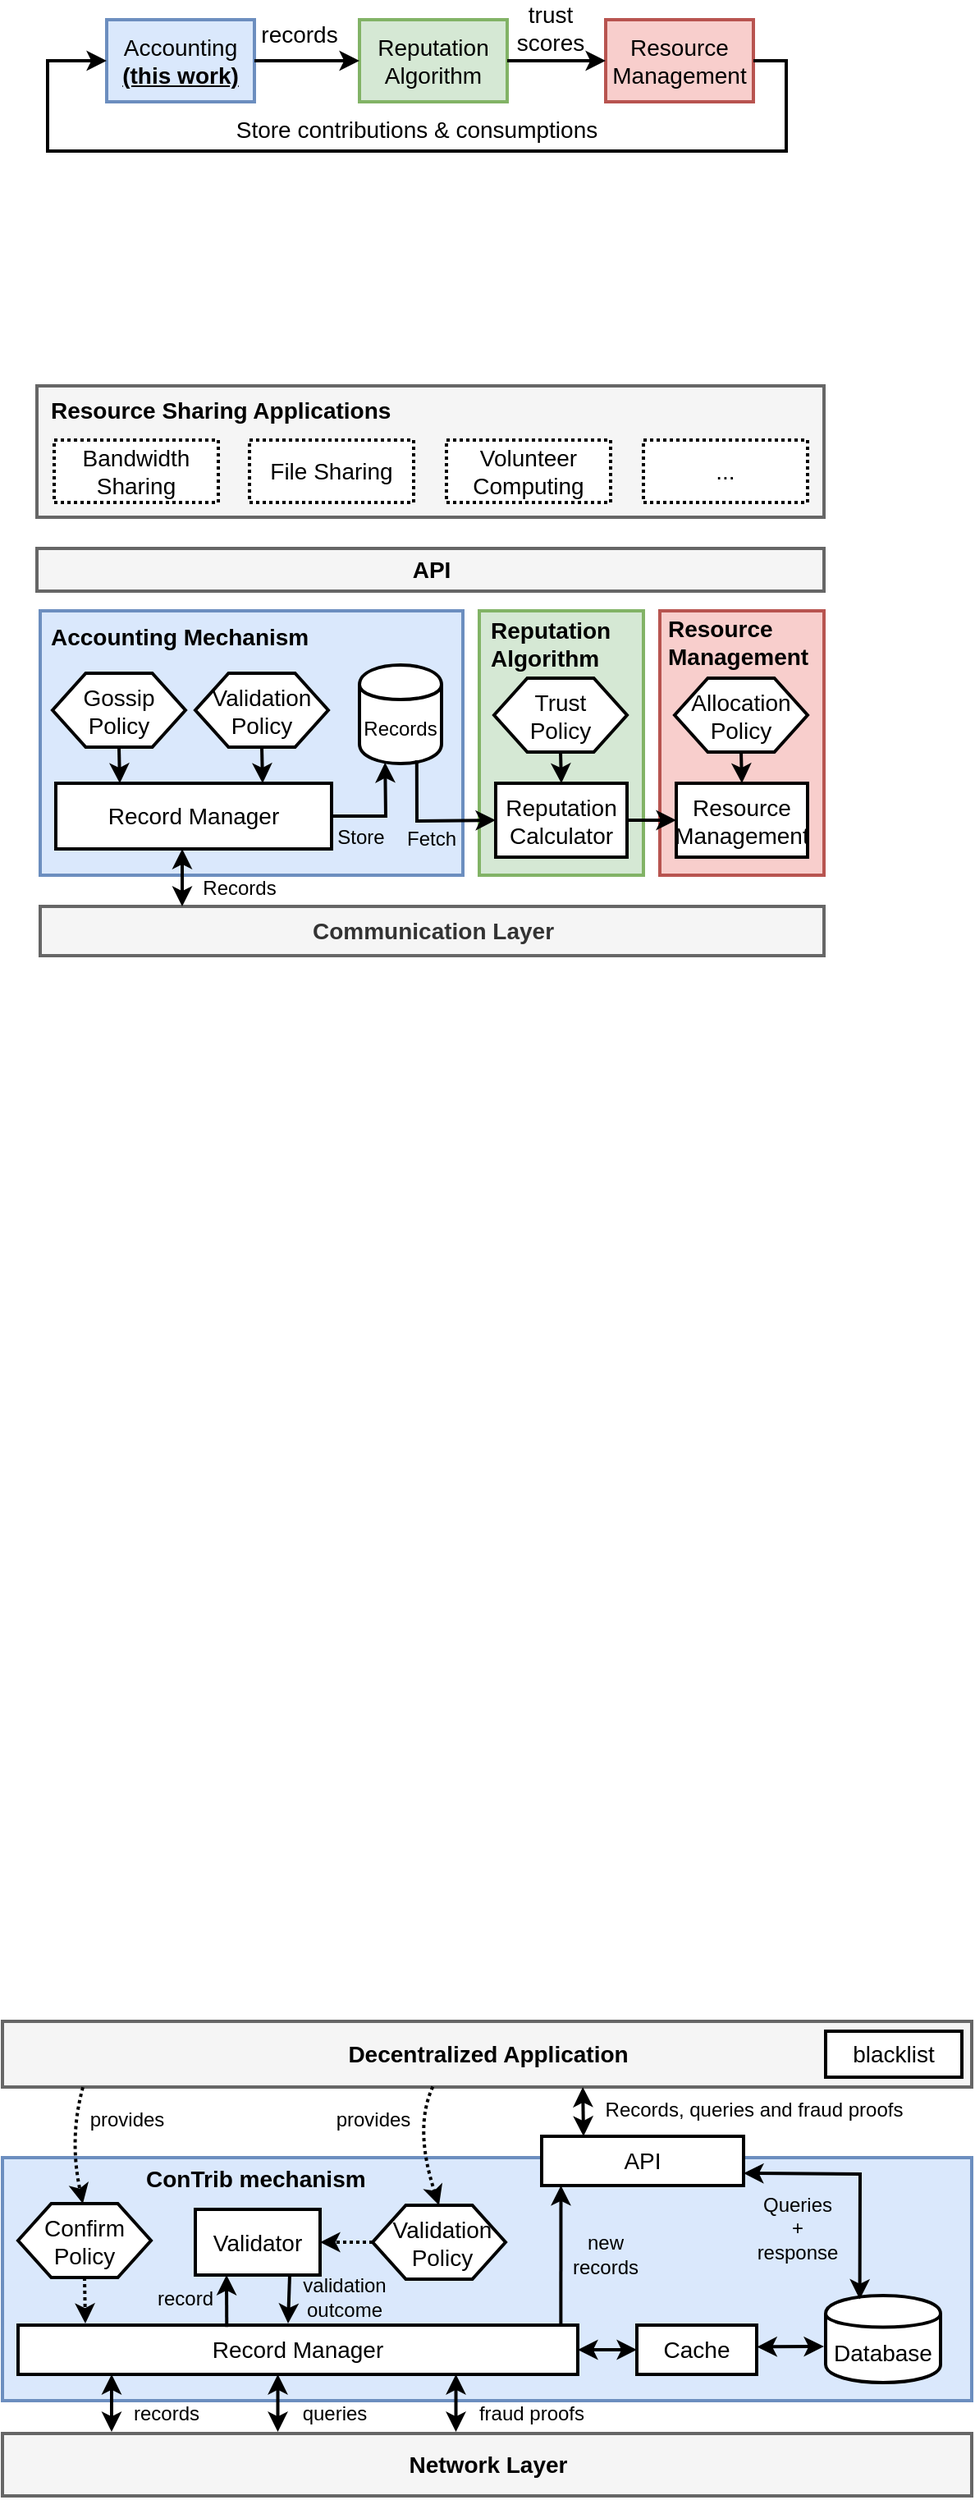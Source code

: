 <mxfile version="13.8.7" type="device"><diagram id="RrveOUEFvuONZCSii_6v" name="Page-1"><mxGraphModel dx="1181" dy="674" grid="1" gridSize="10" guides="1" tooltips="1" connect="1" arrows="1" fold="1" page="1" pageScale="1" pageWidth="827" pageHeight="1169" math="0" shadow="0"><root><mxCell id="0"/><mxCell id="1" parent="0"/><mxCell id="5gtxCK8txCuYHOEjwsfB-2" value="" style="rounded=0;whiteSpace=wrap;html=1;strokeColor=#6c8ebf;strokeWidth=2;fontSize=14;fillColor=#dae8fc;" parent="1" vertex="1"><mxGeometry x="59.5" y="1412" width="590.5" height="148" as="geometry"/></mxCell><mxCell id="4bs_nFJfz5tMaudnfCWF-39" value="" style="rounded=0;whiteSpace=wrap;html=1;strokeColor=#82b366;strokeWidth=2;fontSize=12;fillColor=#d5e8d4;" parent="1" vertex="1"><mxGeometry x="350" y="470" width="100" height="161" as="geometry"/></mxCell><mxCell id="4bs_nFJfz5tMaudnfCWF-37" value="" style="rounded=0;whiteSpace=wrap;html=1;strokeColor=#6c8ebf;strokeWidth=2;fontSize=14;fillColor=#dae8fc;" parent="1" vertex="1"><mxGeometry x="82.5" y="470" width="257.5" height="161" as="geometry"/></mxCell><mxCell id="4bs_nFJfz5tMaudnfCWF-1" value="Accounting&lt;br&gt;&lt;u&gt;&lt;font size=&quot;1&quot;&gt;&lt;b style=&quot;font-size: 14px&quot;&gt;(this work)&lt;/b&gt;&lt;/font&gt;&lt;/u&gt;" style="rounded=0;whiteSpace=wrap;html=1;fillColor=#dae8fc;strokeColor=#6c8ebf;fontSize=14;strokeWidth=2;" parent="1" vertex="1"><mxGeometry x="123" y="110" width="90" height="50" as="geometry"/></mxCell><mxCell id="4bs_nFJfz5tMaudnfCWF-2" value="Reputation&lt;br&gt;Algorithm" style="rounded=0;whiteSpace=wrap;html=1;fillColor=#d5e8d4;strokeColor=#82b366;fontSize=14;strokeWidth=2;" parent="1" vertex="1"><mxGeometry x="277" y="110" width="90" height="50" as="geometry"/></mxCell><mxCell id="4bs_nFJfz5tMaudnfCWF-3" value="Resource&lt;br&gt;Management" style="rounded=0;whiteSpace=wrap;html=1;fillColor=#f8cecc;strokeColor=#b85450;fontSize=14;strokeWidth=2;" parent="1" vertex="1"><mxGeometry x="427" y="110" width="90" height="50" as="geometry"/></mxCell><mxCell id="4bs_nFJfz5tMaudnfCWF-4" value="" style="endArrow=classic;html=1;fontSize=14;strokeWidth=2;exitX=1;exitY=0.5;exitDx=0;exitDy=0;entryX=0;entryY=0.5;entryDx=0;entryDy=0;" parent="1" source="4bs_nFJfz5tMaudnfCWF-1" target="4bs_nFJfz5tMaudnfCWF-2" edge="1"><mxGeometry width="50" height="50" relative="1" as="geometry"><mxPoint x="277" y="230" as="sourcePoint"/><mxPoint x="327" y="180" as="targetPoint"/></mxGeometry></mxCell><mxCell id="4bs_nFJfz5tMaudnfCWF-7" value="records" style="edgeLabel;html=1;align=center;verticalAlign=middle;resizable=0;points=[];fontSize=14;" parent="4bs_nFJfz5tMaudnfCWF-4" vertex="1" connectable="0"><mxGeometry x="-0.122" y="1" relative="1" as="geometry"><mxPoint x="-1" y="-15" as="offset"/></mxGeometry></mxCell><mxCell id="4bs_nFJfz5tMaudnfCWF-5" value="" style="endArrow=classic;html=1;strokeWidth=2;fontSize=14;exitX=1;exitY=0.5;exitDx=0;exitDy=0;entryX=0;entryY=0.5;entryDx=0;entryDy=0;" parent="1" source="4bs_nFJfz5tMaudnfCWF-2" target="4bs_nFJfz5tMaudnfCWF-3" edge="1"><mxGeometry width="50" height="50" relative="1" as="geometry"><mxPoint x="437" y="200" as="sourcePoint"/><mxPoint x="487" y="150" as="targetPoint"/></mxGeometry></mxCell><mxCell id="4bs_nFJfz5tMaudnfCWF-8" value="trust&lt;br&gt;scores" style="edgeLabel;html=1;align=center;verticalAlign=middle;resizable=0;points=[];fontSize=14;" parent="4bs_nFJfz5tMaudnfCWF-5" vertex="1" connectable="0"><mxGeometry x="-0.122" relative="1" as="geometry"><mxPoint x="-1.17" y="-20" as="offset"/></mxGeometry></mxCell><mxCell id="4bs_nFJfz5tMaudnfCWF-6" value="" style="endArrow=classic;html=1;strokeWidth=2;fontSize=14;exitX=1;exitY=0.5;exitDx=0;exitDy=0;rounded=0;entryX=0;entryY=0.5;entryDx=0;entryDy=0;" parent="1" source="4bs_nFJfz5tMaudnfCWF-3" target="4bs_nFJfz5tMaudnfCWF-1" edge="1"><mxGeometry width="50" height="50" relative="1" as="geometry"><mxPoint x="557" y="140" as="sourcePoint"/><mxPoint x="87" y="110" as="targetPoint"/><Array as="points"><mxPoint x="537" y="135"/><mxPoint x="537" y="190"/><mxPoint x="87" y="190"/><mxPoint x="87" y="135"/></Array></mxGeometry></mxCell><mxCell id="4bs_nFJfz5tMaudnfCWF-10" value="Store contributions &amp;amp; consumptions" style="text;html=1;strokeColor=none;fillColor=none;align=center;verticalAlign=middle;whiteSpace=wrap;rounded=0;fontSize=14;" parent="1" vertex="1"><mxGeometry x="87" y="167" width="450" height="20" as="geometry"/></mxCell><mxCell id="4bs_nFJfz5tMaudnfCWF-19" value="Records" style="shape=cylinder;whiteSpace=wrap;html=1;boundedLbl=1;backgroundOutline=1;strokeColor=#000000;strokeWidth=2;fontSize=12;" parent="1" vertex="1"><mxGeometry x="277" y="503" width="50" height="60" as="geometry"/></mxCell><mxCell id="4bs_nFJfz5tMaudnfCWF-20" value="Reputation&lt;br style=&quot;font-size: 14px;&quot;&gt;Calculator" style="rounded=0;whiteSpace=wrap;html=1;fontSize=14;strokeWidth=2;" parent="1" vertex="1"><mxGeometry x="360" y="575" width="80" height="45" as="geometry"/></mxCell><mxCell id="4bs_nFJfz5tMaudnfCWF-27" value="Record&amp;nbsp;Manager" style="rounded=0;whiteSpace=wrap;html=1;fontSize=14;strokeWidth=2;" parent="1" vertex="1"><mxGeometry x="92" y="575" width="168" height="40" as="geometry"/></mxCell><mxCell id="4bs_nFJfz5tMaudnfCWF-29" value="" style="rounded=0;whiteSpace=wrap;html=1;strokeColor=#666666;strokeWidth=2;fontSize=14;fillColor=#f5f5f5;fontColor=#333333;" parent="1" vertex="1"><mxGeometry x="80.5" y="333" width="479.5" height="80" as="geometry"/></mxCell><mxCell id="4bs_nFJfz5tMaudnfCWF-30" value="Resource Sharing Applications" style="text;html=1;strokeColor=none;fillColor=none;align=left;verticalAlign=middle;whiteSpace=wrap;rounded=0;fontSize=14;fontStyle=1" parent="1" vertex="1"><mxGeometry x="87" y="338" width="306" height="20" as="geometry"/></mxCell><mxCell id="4bs_nFJfz5tMaudnfCWF-31" value="Bandwidth&lt;br style=&quot;font-size: 14px;&quot;&gt;Sharing" style="rounded=0;whiteSpace=wrap;html=1;strokeWidth=2;fontSize=14;align=center;dashed=1;dashPattern=1 1;" parent="1" vertex="1"><mxGeometry x="91" y="366" width="100" height="38" as="geometry"/></mxCell><mxCell id="4bs_nFJfz5tMaudnfCWF-33" value="Volunteer&lt;br style=&quot;font-size: 14px;&quot;&gt;Computing" style="rounded=0;whiteSpace=wrap;html=1;strokeColor=#000000;strokeWidth=2;fontSize=14;align=center;dashed=1;dashPattern=1 1;" parent="1" vertex="1"><mxGeometry x="330" y="366" width="100" height="38" as="geometry"/></mxCell><mxCell id="4bs_nFJfz5tMaudnfCWF-34" value="Gossip&lt;br style=&quot;font-size: 14px;&quot;&gt;Policy" style="shape=hexagon;perimeter=hexagonPerimeter2;whiteSpace=wrap;html=1;strokeColor=#000000;strokeWidth=2;fontSize=14;" parent="1" vertex="1"><mxGeometry x="90" y="508" width="81" height="45" as="geometry"/></mxCell><mxCell id="4bs_nFJfz5tMaudnfCWF-36" value="API" style="rounded=0;whiteSpace=wrap;html=1;strokeColor=#666666;strokeWidth=2;fontSize=14;fillColor=#f5f5f5;fontColor=#000000;fontStyle=1" parent="1" vertex="1"><mxGeometry x="80.5" y="432" width="479.5" height="26" as="geometry"/></mxCell><mxCell id="4bs_nFJfz5tMaudnfCWF-40" value="File&amp;nbsp;Sharing" style="rounded=0;whiteSpace=wrap;html=1;strokeWidth=2;fontSize=14;align=center;dashed=1;dashPattern=1 1;" parent="1" vertex="1"><mxGeometry x="210" y="366" width="100" height="38" as="geometry"/></mxCell><mxCell id="4bs_nFJfz5tMaudnfCWF-41" value="..." style="rounded=0;whiteSpace=wrap;html=1;strokeColor=#000000;strokeWidth=2;fontSize=14;align=center;dashed=1;dashPattern=1 1;" parent="1" vertex="1"><mxGeometry x="450" y="366" width="100" height="38" as="geometry"/></mxCell><mxCell id="4bs_nFJfz5tMaudnfCWF-42" value="Communication Layer" style="rounded=0;whiteSpace=wrap;html=1;strokeColor=#666666;strokeWidth=2;fontSize=14;fillColor=#f5f5f5;fontColor=#333333;fontStyle=1" parent="1" vertex="1"><mxGeometry x="82.5" y="650" width="477.5" height="30" as="geometry"/></mxCell><mxCell id="4bs_nFJfz5tMaudnfCWF-43" value="Validation&lt;br&gt;Policy" style="shape=hexagon;perimeter=hexagonPerimeter2;whiteSpace=wrap;html=1;strokeColor=#000000;strokeWidth=2;fontSize=14;" parent="1" vertex="1"><mxGeometry x="177" y="508" width="81" height="45" as="geometry"/></mxCell><mxCell id="4bs_nFJfz5tMaudnfCWF-44" value="Trust&lt;br&gt;Policy" style="shape=hexagon;perimeter=hexagonPerimeter2;whiteSpace=wrap;html=1;strokeColor=#000000;strokeWidth=2;fontSize=14;" parent="1" vertex="1"><mxGeometry x="359" y="511" width="81" height="45" as="geometry"/></mxCell><mxCell id="4bs_nFJfz5tMaudnfCWF-45" value="" style="endArrow=classic;html=1;strokeWidth=2;fontSize=12;entryX=0.5;entryY=1;entryDx=0;entryDy=0;startArrow=classic;startFill=1;" parent="1" edge="1"><mxGeometry width="50" height="50" relative="1" as="geometry"><mxPoint x="169" y="650" as="sourcePoint"/><mxPoint x="169" y="615" as="targetPoint"/></mxGeometry></mxCell><mxCell id="4bs_nFJfz5tMaudnfCWF-46" value="" style="rounded=0;whiteSpace=wrap;html=1;strokeColor=#b85450;strokeWidth=2;fontSize=12;fillColor=#f8cecc;" parent="1" vertex="1"><mxGeometry x="460" y="470" width="100" height="161" as="geometry"/></mxCell><mxCell id="4bs_nFJfz5tMaudnfCWF-47" value="Allocation&lt;br&gt;Policy" style="shape=hexagon;perimeter=hexagonPerimeter2;whiteSpace=wrap;html=1;strokeColor=#000000;strokeWidth=2;fontSize=14;" parent="1" vertex="1"><mxGeometry x="469" y="511" width="81" height="45" as="geometry"/></mxCell><mxCell id="4bs_nFJfz5tMaudnfCWF-48" value="Resource&lt;br&gt;Management" style="rounded=0;whiteSpace=wrap;html=1;fontSize=14;strokeWidth=2;" parent="1" vertex="1"><mxGeometry x="470" y="575" width="80" height="45" as="geometry"/></mxCell><mxCell id="4bs_nFJfz5tMaudnfCWF-50" value="Accounting Mechanism" style="text;html=1;strokeColor=none;fillColor=none;align=left;verticalAlign=middle;whiteSpace=wrap;rounded=0;fontSize=14;fontStyle=1" parent="1" vertex="1"><mxGeometry x="87" y="476" width="163" height="20" as="geometry"/></mxCell><mxCell id="4bs_nFJfz5tMaudnfCWF-51" value="" style="endArrow=classic;html=1;strokeWidth=2;fontSize=12;fontColor=#000000;exitX=1;exitY=0.5;exitDx=0;exitDy=0;entryX=0.312;entryY=0.99;entryDx=0;entryDy=0;entryPerimeter=0;rounded=0;" parent="1" source="4bs_nFJfz5tMaudnfCWF-27" target="4bs_nFJfz5tMaudnfCWF-19" edge="1"><mxGeometry width="50" height="50" relative="1" as="geometry"><mxPoint x="250" y="740" as="sourcePoint"/><mxPoint x="300" y="690" as="targetPoint"/><Array as="points"><mxPoint x="293" y="595"/></Array></mxGeometry></mxCell><mxCell id="4bs_nFJfz5tMaudnfCWF-52" value="" style="endArrow=classic;html=1;strokeWidth=2;fontSize=12;fontColor=#000000;exitX=0.698;exitY=0.967;exitDx=0;exitDy=0;exitPerimeter=0;entryX=0;entryY=0.5;entryDx=0;entryDy=0;rounded=0;" parent="1" source="4bs_nFJfz5tMaudnfCWF-19" target="4bs_nFJfz5tMaudnfCWF-20" edge="1"><mxGeometry width="50" height="50" relative="1" as="geometry"><mxPoint x="330" y="750" as="sourcePoint"/><mxPoint x="380" y="700" as="targetPoint"/><Array as="points"><mxPoint x="312" y="598"/></Array></mxGeometry></mxCell><mxCell id="4bs_nFJfz5tMaudnfCWF-53" value="" style="endArrow=classic;html=1;strokeWidth=2;fontSize=12;fontColor=#000000;exitX=0.5;exitY=1;exitDx=0;exitDy=0;entryX=0.25;entryY=0;entryDx=0;entryDy=0;" parent="1" source="4bs_nFJfz5tMaudnfCWF-34" edge="1"><mxGeometry width="50" height="50" relative="1" as="geometry"><mxPoint x="107" y="750" as="sourcePoint"/><mxPoint x="131" y="575" as="targetPoint"/></mxGeometry></mxCell><mxCell id="4bs_nFJfz5tMaudnfCWF-54" value="" style="endArrow=classic;html=1;strokeWidth=2;fontSize=12;fontColor=#000000;exitX=0.5;exitY=1;exitDx=0;exitDy=0;entryX=0.75;entryY=0;entryDx=0;entryDy=0;" parent="1" source="4bs_nFJfz5tMaudnfCWF-43" target="4bs_nFJfz5tMaudnfCWF-27" edge="1"><mxGeometry width="50" height="50" relative="1" as="geometry"><mxPoint x="220" y="750" as="sourcePoint"/><mxPoint x="270" y="700" as="targetPoint"/></mxGeometry></mxCell><mxCell id="4bs_nFJfz5tMaudnfCWF-55" value="" style="endArrow=classic;html=1;strokeWidth=2;fontSize=12;fontColor=#000000;exitX=0.5;exitY=1;exitDx=0;exitDy=0;entryX=0.5;entryY=0;entryDx=0;entryDy=0;" parent="1" source="4bs_nFJfz5tMaudnfCWF-44" target="4bs_nFJfz5tMaudnfCWF-20" edge="1"><mxGeometry width="50" height="50" relative="1" as="geometry"><mxPoint x="410" y="750" as="sourcePoint"/><mxPoint x="460" y="700" as="targetPoint"/></mxGeometry></mxCell><mxCell id="4bs_nFJfz5tMaudnfCWF-56" value="" style="endArrow=classic;html=1;strokeWidth=2;fontSize=12;fontColor=#000000;exitX=0.5;exitY=1;exitDx=0;exitDy=0;entryX=0.5;entryY=0;entryDx=0;entryDy=0;" parent="1" source="4bs_nFJfz5tMaudnfCWF-47" target="4bs_nFJfz5tMaudnfCWF-48" edge="1"><mxGeometry width="50" height="50" relative="1" as="geometry"><mxPoint x="620" y="600" as="sourcePoint"/><mxPoint x="670" y="550" as="targetPoint"/></mxGeometry></mxCell><mxCell id="4bs_nFJfz5tMaudnfCWF-57" value="Reputation&lt;br&gt;Algorithm" style="text;html=1;strokeColor=none;fillColor=none;align=left;verticalAlign=middle;whiteSpace=wrap;rounded=0;fontSize=14;fontStyle=1" parent="1" vertex="1"><mxGeometry x="355" y="472" width="80" height="35" as="geometry"/></mxCell><mxCell id="4bs_nFJfz5tMaudnfCWF-58" value="Resource&lt;br&gt;Management" style="text;html=1;strokeColor=none;fillColor=none;align=left;verticalAlign=middle;whiteSpace=wrap;rounded=0;fontSize=14;fontStyle=1" parent="1" vertex="1"><mxGeometry x="463" y="472" width="80" height="33" as="geometry"/></mxCell><mxCell id="4bs_nFJfz5tMaudnfCWF-60" value="" style="endArrow=classic;html=1;strokeWidth=2;fontSize=12;fontColor=#000000;exitX=1;exitY=0.5;exitDx=0;exitDy=0;entryX=0;entryY=0.5;entryDx=0;entryDy=0;" parent="1" source="4bs_nFJfz5tMaudnfCWF-20" target="4bs_nFJfz5tMaudnfCWF-48" edge="1"><mxGeometry width="50" height="50" relative="1" as="geometry"><mxPoint x="600" y="630" as="sourcePoint"/><mxPoint x="650" y="580" as="targetPoint"/></mxGeometry></mxCell><mxCell id="4bs_nFJfz5tMaudnfCWF-61" value="Records" style="text;html=1;strokeColor=none;fillColor=none;align=center;verticalAlign=middle;whiteSpace=wrap;rounded=0;dashed=1;dashPattern=1 1;fontSize=12;fontColor=#000000;" parent="1" vertex="1"><mxGeometry x="184" y="629" width="40" height="20" as="geometry"/></mxCell><mxCell id="4bs_nFJfz5tMaudnfCWF-62" value="Store" style="text;html=1;strokeColor=none;fillColor=none;align=center;verticalAlign=middle;whiteSpace=wrap;rounded=0;dashed=1;dashPattern=1 1;fontSize=12;fontColor=#000000;" parent="1" vertex="1"><mxGeometry x="258" y="598" width="40" height="20" as="geometry"/></mxCell><mxCell id="4bs_nFJfz5tMaudnfCWF-63" value="Fetch" style="text;html=1;strokeColor=none;fillColor=none;align=center;verticalAlign=middle;whiteSpace=wrap;rounded=0;dashed=1;dashPattern=1 1;fontSize=12;fontColor=#000000;" parent="1" vertex="1"><mxGeometry x="301" y="599" width="40" height="20" as="geometry"/></mxCell><mxCell id="5gtxCK8txCuYHOEjwsfB-3" value="Database" style="shape=cylinder;whiteSpace=wrap;html=1;boundedLbl=1;backgroundOutline=1;strokeWidth=2;fontSize=14;" parent="1" vertex="1"><mxGeometry x="561" y="1496" width="70" height="53" as="geometry"/></mxCell><mxCell id="5gtxCK8txCuYHOEjwsfB-5" value="Record Manager" style="rounded=0;whiteSpace=wrap;html=1;fontSize=14;strokeWidth=2;" parent="1" vertex="1"><mxGeometry x="69" y="1514" width="341" height="30" as="geometry"/></mxCell><mxCell id="5gtxCK8txCuYHOEjwsfB-6" value="Decentralized Application" style="rounded=0;whiteSpace=wrap;html=1;strokeColor=#666666;strokeWidth=2;fontSize=14;fillColor=#f5f5f5;fontStyle=1" parent="1" vertex="1"><mxGeometry x="59.5" y="1329" width="590.5" height="40" as="geometry"/></mxCell><mxCell id="5gtxCK8txCuYHOEjwsfB-14" value="Network Layer" style="rounded=0;whiteSpace=wrap;html=1;strokeColor=#666666;strokeWidth=2;fontSize=14;fillColor=#f5f5f5;fontColor=#000000;fontStyle=1" parent="1" vertex="1"><mxGeometry x="59.5" y="1580" width="590.5" height="38" as="geometry"/></mxCell><mxCell id="5gtxCK8txCuYHOEjwsfB-15" value="Validation&lt;br&gt;Policy" style="shape=hexagon;perimeter=hexagonPerimeter2;whiteSpace=wrap;html=1;strokeColor=#000000;strokeWidth=2;fontSize=14;spacingLeft=4;" parent="1" vertex="1"><mxGeometry x="285" y="1441" width="81" height="45" as="geometry"/></mxCell><mxCell id="5gtxCK8txCuYHOEjwsfB-17" value="" style="endArrow=classic;html=1;strokeWidth=2;fontSize=12;entryX=0.5;entryY=1;entryDx=0;entryDy=0;startArrow=classic;startFill=1;" parent="1" edge="1"><mxGeometry width="50" height="50" relative="1" as="geometry"><mxPoint x="126" y="1579" as="sourcePoint"/><mxPoint x="126" y="1544" as="targetPoint"/></mxGeometry></mxCell><mxCell id="5gtxCK8txCuYHOEjwsfB-21" value="ConTrib mechanism" style="text;html=1;strokeColor=none;fillColor=none;align=left;verticalAlign=middle;whiteSpace=wrap;rounded=0;fontSize=14;fontStyle=1" parent="1" vertex="1"><mxGeometry x="144.5" y="1415" width="146" height="20" as="geometry"/></mxCell><mxCell id="5gtxCK8txCuYHOEjwsfB-31" value="records" style="text;html=1;strokeColor=none;fillColor=none;align=center;verticalAlign=middle;whiteSpace=wrap;rounded=0;dashed=1;dashPattern=1 1;fontSize=12;fontColor=#000000;" parent="1" vertex="1"><mxGeometry x="128" y="1558" width="63" height="20" as="geometry"/></mxCell><mxCell id="5gtxCK8txCuYHOEjwsfB-37" value="Cache" style="rounded=0;whiteSpace=wrap;html=1;fontSize=14;strokeWidth=2;" parent="1" vertex="1"><mxGeometry x="446" y="1514" width="73" height="30" as="geometry"/></mxCell><mxCell id="5gtxCK8txCuYHOEjwsfB-39" value="Validator" style="rounded=0;whiteSpace=wrap;html=1;fontSize=14;strokeWidth=2;" parent="1" vertex="1"><mxGeometry x="177" y="1443.5" width="76" height="40" as="geometry"/></mxCell><mxCell id="5gtxCK8txCuYHOEjwsfB-40" value="Confirm&lt;br&gt;Policy" style="shape=hexagon;perimeter=hexagonPerimeter2;whiteSpace=wrap;html=1;strokeColor=#000000;strokeWidth=2;fontSize=14;" parent="1" vertex="1"><mxGeometry x="69" y="1440" width="81" height="45" as="geometry"/></mxCell><mxCell id="5gtxCK8txCuYHOEjwsfB-41" value="" style="endArrow=classic;html=1;dashed=1;dashPattern=1 1;exitX=0.5;exitY=1;exitDx=0;exitDy=0;strokeWidth=2;" parent="1" source="5gtxCK8txCuYHOEjwsfB-40" edge="1"><mxGeometry width="50" height="50" relative="1" as="geometry"><mxPoint x="110" y="1713" as="sourcePoint"/><mxPoint x="110" y="1513" as="targetPoint"/></mxGeometry></mxCell><mxCell id="5gtxCK8txCuYHOEjwsfB-42" value="" style="endArrow=classic;html=1;dashed=1;dashPattern=1 1;strokeWidth=2;exitX=0;exitY=0.5;exitDx=0;exitDy=0;entryX=1;entryY=0.5;entryDx=0;entryDy=0;" parent="1" source="5gtxCK8txCuYHOEjwsfB-15" target="5gtxCK8txCuYHOEjwsfB-39" edge="1"><mxGeometry width="50" height="50" relative="1" as="geometry"><mxPoint x="90" y="1701" as="sourcePoint"/><mxPoint x="140" y="1651" as="targetPoint"/></mxGeometry></mxCell><mxCell id="5gtxCK8txCuYHOEjwsfB-43" value="" style="endArrow=classic;html=1;strokeWidth=2;entryX=0.25;entryY=1;entryDx=0;entryDy=0;exitX=0.367;exitY=0.036;exitDx=0;exitDy=0;exitPerimeter=0;" parent="1" target="5gtxCK8txCuYHOEjwsfB-39" edge="1"><mxGeometry width="50" height="50" relative="1" as="geometry"><mxPoint x="196.137" y="1515.08" as="sourcePoint"/><mxPoint x="183" y="1642" as="targetPoint"/></mxGeometry></mxCell><mxCell id="5gtxCK8txCuYHOEjwsfB-44" value="" style="endArrow=classic;html=1;strokeWidth=2;fontColor=#000000;exitX=0.5;exitY=1;exitDx=0;exitDy=0;entryX=0.5;entryY=0;entryDx=0;entryDy=0;" parent="1" edge="1"><mxGeometry width="50" height="50" relative="1" as="geometry"><mxPoint x="234.5" y="1483.5" as="sourcePoint"/><mxPoint x="233.5" y="1513" as="targetPoint"/></mxGeometry></mxCell><mxCell id="5gtxCK8txCuYHOEjwsfB-46" value="" style="endArrow=classic;startArrow=classic;html=1;strokeWidth=2;fontColor=#000000;entryX=1;entryY=0.75;entryDx=0;entryDy=0;exitX=0.297;exitY=0.043;exitDx=0;exitDy=0;rounded=0;exitPerimeter=0;" parent="1" source="5gtxCK8txCuYHOEjwsfB-3" target="l2CNcpNxmLRcTTfdXphY-11" edge="1"><mxGeometry width="50" height="50" relative="1" as="geometry"><mxPoint x="690" y="1455.16" as="sourcePoint"/><mxPoint x="772" y="1455.16" as="targetPoint"/><Array as="points"><mxPoint x="582" y="1422"/></Array></mxGeometry></mxCell><mxCell id="5gtxCK8txCuYHOEjwsfB-51" value="record" style="text;html=1;strokeColor=none;fillColor=none;align=center;verticalAlign=middle;whiteSpace=wrap;rounded=0;dashed=1;dashPattern=1 1;fontSize=12;fontColor=#000000;" parent="1" vertex="1"><mxGeometry x="151" y="1486" width="40" height="24" as="geometry"/></mxCell><mxCell id="5gtxCK8txCuYHOEjwsfB-52" value="validation&lt;br&gt;outcome" style="text;html=1;strokeColor=none;fillColor=none;align=center;verticalAlign=middle;whiteSpace=wrap;rounded=0;dashed=1;dashPattern=1 1;fontSize=12;fontColor=#000000;" parent="1" vertex="1"><mxGeometry x="248" y="1487" width="40" height="20" as="geometry"/></mxCell><mxCell id="5gtxCK8txCuYHOEjwsfB-54" value="" style="endArrow=classic;startArrow=classic;html=1;strokeWidth=2;fontSize=14;fontColor=#000000;exitX=0.5;exitY=0;exitDx=0;exitDy=0;endFill=1;entryX=0.658;entryY=1;entryDx=0;entryDy=0;entryPerimeter=0;" parent="1" edge="1"><mxGeometry width="50" height="50" relative="1" as="geometry"><mxPoint x="413.5" y="1399.0" as="sourcePoint"/><mxPoint x="413.049" y="1369" as="targetPoint"/></mxGeometry></mxCell><mxCell id="aqNS3pGGL9lltH4Opqbt-4" value="" style="endArrow=classic;html=1;strokeWidth=2;fontSize=12;entryX=0.5;entryY=1;entryDx=0;entryDy=0;startArrow=classic;startFill=1;" parent="1" edge="1"><mxGeometry width="50" height="50" relative="1" as="geometry"><mxPoint x="227.26" y="1579" as="sourcePoint"/><mxPoint x="227.26" y="1544" as="targetPoint"/></mxGeometry></mxCell><mxCell id="aqNS3pGGL9lltH4Opqbt-5" value="queries" style="text;html=1;strokeColor=none;fillColor=none;align=center;verticalAlign=middle;whiteSpace=wrap;rounded=0;dashed=1;dashPattern=1 1;fontSize=12;fontColor=#000000;" parent="1" vertex="1"><mxGeometry x="234" y="1558" width="56" height="20" as="geometry"/></mxCell><mxCell id="aqNS3pGGL9lltH4Opqbt-7" value="" style="endArrow=classic;html=1;strokeWidth=2;fontSize=12;entryX=0.5;entryY=1;entryDx=0;entryDy=0;startArrow=classic;startFill=1;" parent="1" edge="1"><mxGeometry width="50" height="50" relative="1" as="geometry"><mxPoint x="335.76" y="1579" as="sourcePoint"/><mxPoint x="335.76" y="1544" as="targetPoint"/></mxGeometry></mxCell><mxCell id="aqNS3pGGL9lltH4Opqbt-9" value="fraud proofs" style="text;html=1;strokeColor=none;fillColor=none;align=center;verticalAlign=middle;whiteSpace=wrap;rounded=0;dashed=1;dashPattern=1 1;fontSize=12;fontColor=#000000;" parent="1" vertex="1"><mxGeometry x="344" y="1558" width="76" height="20" as="geometry"/></mxCell><mxCell id="aqNS3pGGL9lltH4Opqbt-19" value="Queries +&lt;br&gt;response" style="text;html=1;strokeColor=none;fillColor=none;align=center;verticalAlign=middle;whiteSpace=wrap;rounded=0;dashed=1;dashPattern=1 1;fontSize=12;fontColor=#000000;" parent="1" vertex="1"><mxGeometry x="519" y="1432" width="50" height="46" as="geometry"/></mxCell><mxCell id="l2CNcpNxmLRcTTfdXphY-5" value="new&lt;br&gt;records" style="text;html=1;strokeColor=none;fillColor=none;align=center;verticalAlign=middle;whiteSpace=wrap;rounded=0;dashed=1;dashPattern=1 1;fontSize=12;fontColor=#000000;" parent="1" vertex="1"><mxGeometry x="402" y="1446" width="50" height="50" as="geometry"/></mxCell><mxCell id="l2CNcpNxmLRcTTfdXphY-11" value="API" style="rounded=0;whiteSpace=wrap;html=1;fontSize=14;strokeWidth=2;" parent="1" vertex="1"><mxGeometry x="388" y="1399" width="123" height="30" as="geometry"/></mxCell><mxCell id="l2CNcpNxmLRcTTfdXphY-12" value="" style="endArrow=classic;startArrow=classic;html=1;strokeWidth=2;exitX=1.002;exitY=0.441;exitDx=0;exitDy=0;exitPerimeter=0;" parent="1" source="5gtxCK8txCuYHOEjwsfB-37" edge="1"><mxGeometry width="50" height="50" relative="1" as="geometry"><mxPoint x="650" y="1700" as="sourcePoint"/><mxPoint x="560" y="1527" as="targetPoint"/></mxGeometry></mxCell><mxCell id="l2CNcpNxmLRcTTfdXphY-13" value="" style="endArrow=classic;startArrow=classic;html=1;strokeWidth=2;exitX=1;exitY=0.5;exitDx=0;exitDy=0;entryX=0;entryY=0.5;entryDx=0;entryDy=0;" parent="1" source="5gtxCK8txCuYHOEjwsfB-5" target="5gtxCK8txCuYHOEjwsfB-37" edge="1"><mxGeometry width="50" height="50" relative="1" as="geometry"><mxPoint x="380.206" y="1529.09" as="sourcePoint"/><mxPoint x="418" y="1528.86" as="targetPoint"/></mxGeometry></mxCell><mxCell id="l2CNcpNxmLRcTTfdXphY-14" value="" style="endArrow=classic;html=1;strokeWidth=2;entryX=0.063;entryY=0.998;entryDx=0;entryDy=0;entryPerimeter=0;exitX=0.958;exitY=0.009;exitDx=0;exitDy=0;exitPerimeter=0;" parent="1" edge="1"><mxGeometry width="50" height="50" relative="1" as="geometry"><mxPoint x="399.678" y="1514.27" as="sourcePoint"/><mxPoint x="399.749" y="1428.94" as="targetPoint"/></mxGeometry></mxCell><mxCell id="Np-9LgLBkY_vPrMrYuGf-1" value="blacklist" style="rounded=0;whiteSpace=wrap;html=1;fontSize=14;strokeWidth=2;" vertex="1" parent="1"><mxGeometry x="561" y="1335" width="83" height="28" as="geometry"/></mxCell><mxCell id="Np-9LgLBkY_vPrMrYuGf-4" value="" style="endArrow=classic;html=1;fontColor=#000000;entryX=0.5;entryY=0;entryDx=0;entryDy=0;exitX=0.083;exitY=1.004;exitDx=0;exitDy=0;exitPerimeter=0;strokeWidth=2;dashed=1;dashPattern=1 1;curved=1;" edge="1" parent="1" source="5gtxCK8txCuYHOEjwsfB-6"><mxGeometry width="50" height="50" relative="1" as="geometry"><mxPoint x="114.045" y="1369.16" as="sourcePoint"/><mxPoint x="108.5" y="1440" as="targetPoint"/><Array as="points"><mxPoint x="100" y="1400"/></Array></mxGeometry></mxCell><mxCell id="Np-9LgLBkY_vPrMrYuGf-5" value="provides" style="text;html=1;strokeColor=none;fillColor=none;align=center;verticalAlign=middle;whiteSpace=wrap;rounded=0;fontColor=#000000;" vertex="1" parent="1"><mxGeometry x="111" y="1379" width="49" height="20" as="geometry"/></mxCell><mxCell id="Np-9LgLBkY_vPrMrYuGf-6" value="" style="endArrow=classic;html=1;fontColor=#000000;entryX=0.5;entryY=0;entryDx=0;entryDy=0;exitX=0.444;exitY=0.996;exitDx=0;exitDy=0;exitPerimeter=0;strokeWidth=2;dashed=1;dashPattern=1 1;curved=1;" edge="1" parent="1" source="5gtxCK8txCuYHOEjwsfB-6" target="5gtxCK8txCuYHOEjwsfB-15"><mxGeometry width="50" height="50" relative="1" as="geometry"><mxPoint x="330.525" y="1363.0" as="sourcePoint"/><mxPoint x="321.375" y="1433" as="targetPoint"/><Array as="points"><mxPoint x="310" y="1394"/></Array></mxGeometry></mxCell><mxCell id="Np-9LgLBkY_vPrMrYuGf-7" value="provides" style="text;html=1;strokeColor=none;fillColor=none;align=center;verticalAlign=middle;whiteSpace=wrap;rounded=0;fontColor=#000000;" vertex="1" parent="1"><mxGeometry x="261" y="1379" width="49" height="20" as="geometry"/></mxCell><mxCell id="Np-9LgLBkY_vPrMrYuGf-8" value="Records, queries and fraud proofs" style="text;html=1;strokeColor=none;fillColor=none;align=center;verticalAlign=middle;whiteSpace=wrap;rounded=0;fontColor=#000000;" vertex="1" parent="1"><mxGeometry x="421" y="1373" width="193" height="20" as="geometry"/></mxCell></root></mxGraphModel></diagram></mxfile>